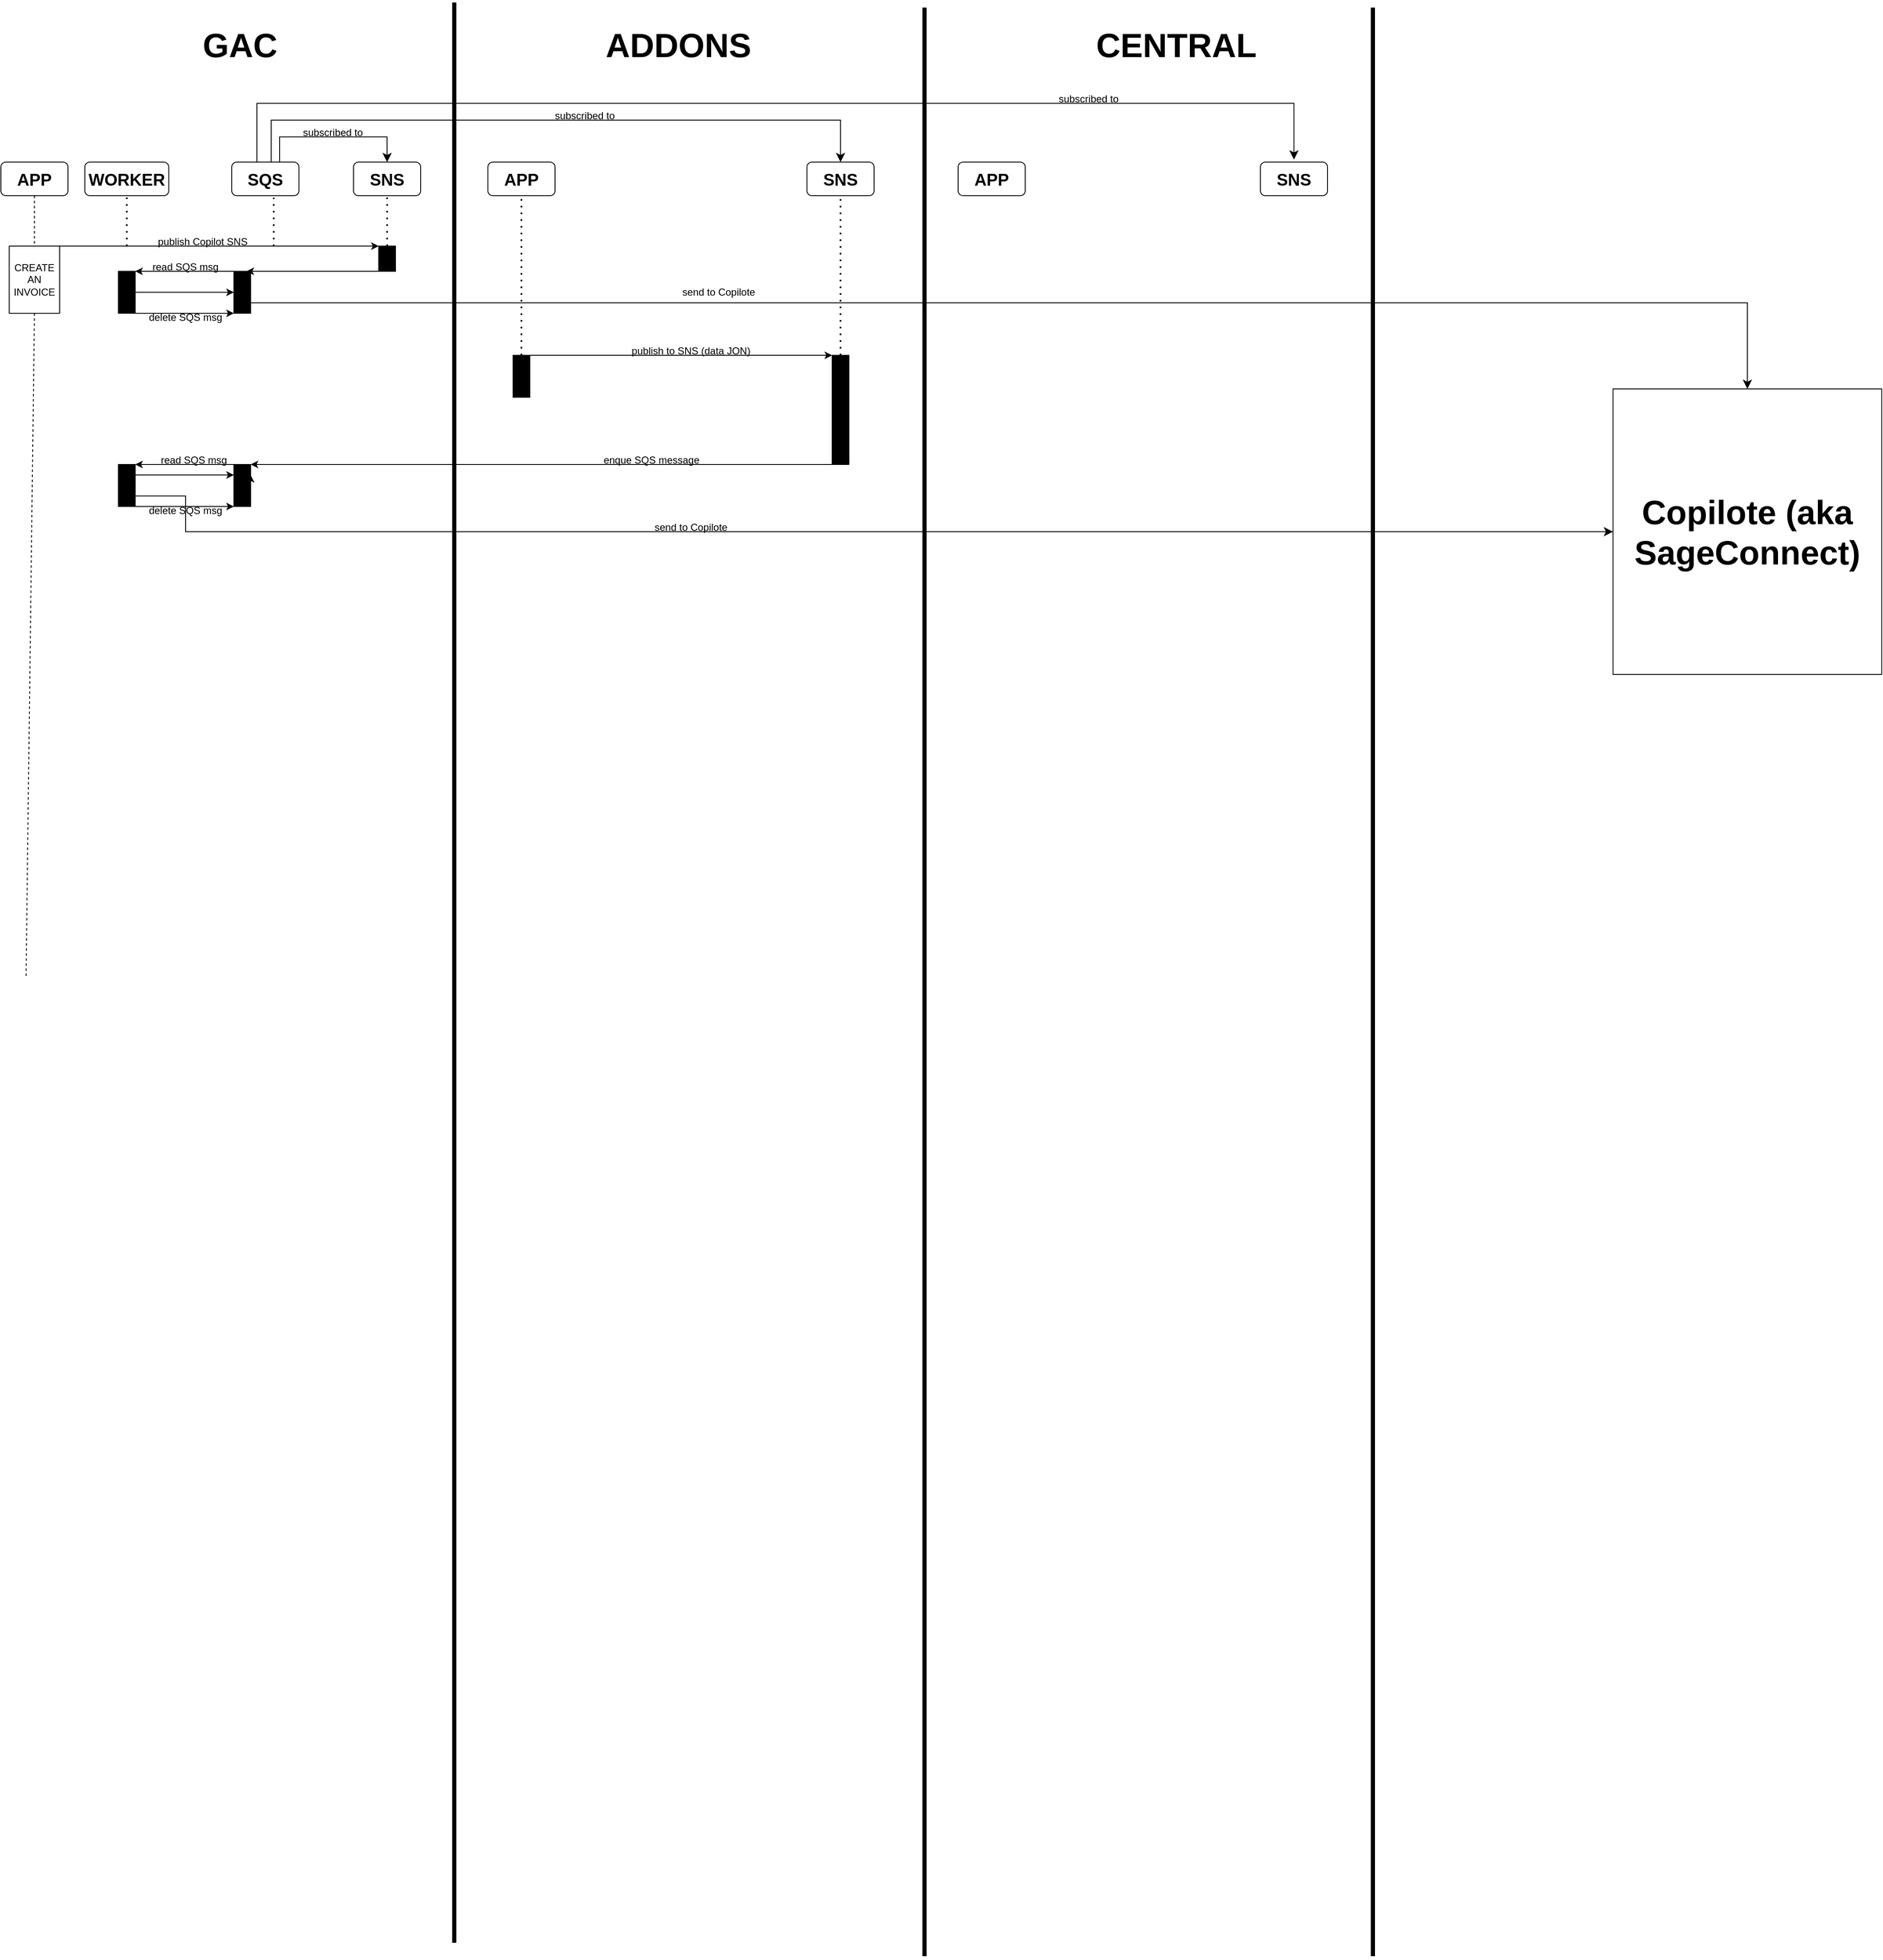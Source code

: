 <mxfile version="22.1.7" type="github">
  <diagram id="R2lEEEUBdFMjLlhIrx00" name="Page-1">
    <mxGraphModel dx="1911" dy="931" grid="1" gridSize="10" guides="1" tooltips="1" connect="1" arrows="1" fold="1" page="1" pageScale="1" pageWidth="1654" pageHeight="2336" math="0" shadow="0" extFonts="Permanent Marker^https://fonts.googleapis.com/css?family=Permanent+Marker">
      <root>
        <mxCell id="0" />
        <mxCell id="1" parent="0" />
        <mxCell id="sgSCLdx6uwZIYYEevwjf-1" value="" style="endArrow=none;html=1;rounded=0;strokeWidth=5;" edge="1" parent="1">
          <mxGeometry width="50" height="50" relative="1" as="geometry">
            <mxPoint x="560" y="2320" as="sourcePoint" />
            <mxPoint x="560" y="10" as="targetPoint" />
          </mxGeometry>
        </mxCell>
        <mxCell id="sgSCLdx6uwZIYYEevwjf-2" value="" style="endArrow=none;html=1;rounded=0;strokeWidth=5;" edge="1" parent="1">
          <mxGeometry width="50" height="50" relative="1" as="geometry">
            <mxPoint x="1120" y="2336" as="sourcePoint" />
            <mxPoint x="1120" y="16" as="targetPoint" />
          </mxGeometry>
        </mxCell>
        <mxCell id="sgSCLdx6uwZIYYEevwjf-5" value="&lt;font style=&quot;&quot;&gt;&lt;b style=&quot;&quot;&gt;&lt;font style=&quot;font-size: 40px;&quot;&gt;CENTRAL&lt;/font&gt;&lt;br&gt;&lt;/b&gt;&lt;/font&gt;" style="text;html=1;strokeColor=none;fillColor=none;align=center;verticalAlign=middle;whiteSpace=wrap;rounded=0;" vertex="1" parent="1">
          <mxGeometry x="1320" y="40" width="200" height="40" as="geometry" />
        </mxCell>
        <mxCell id="sgSCLdx6uwZIYYEevwjf-6" value="&lt;font size=&quot;1&quot; style=&quot;&quot;&gt;&lt;b style=&quot;font-size: 40px;&quot;&gt;ADDONS&lt;/b&gt;&lt;/font&gt;" style="text;html=1;strokeColor=none;fillColor=none;align=center;verticalAlign=middle;whiteSpace=wrap;rounded=0;" vertex="1" parent="1">
          <mxGeometry x="762" y="40" width="130" height="40" as="geometry" />
        </mxCell>
        <mxCell id="sgSCLdx6uwZIYYEevwjf-7" value="&lt;font size=&quot;1&quot; style=&quot;&quot;&gt;&lt;b style=&quot;font-size: 40px;&quot;&gt;GAC&lt;/b&gt;&lt;/font&gt;" style="text;html=1;strokeColor=none;fillColor=none;align=center;verticalAlign=middle;whiteSpace=wrap;rounded=0;" vertex="1" parent="1">
          <mxGeometry x="240" y="40" width="130" height="40" as="geometry" />
        </mxCell>
        <mxCell id="sgSCLdx6uwZIYYEevwjf-9" value="&lt;font style=&quot;font-size: 20px;&quot;&gt;&lt;b&gt;APP&lt;/b&gt;&lt;/font&gt;" style="rounded=1;whiteSpace=wrap;html=1;" vertex="1" parent="1">
          <mxGeometry x="20" y="200" width="80" height="40" as="geometry" />
        </mxCell>
        <mxCell id="sgSCLdx6uwZIYYEevwjf-10" value="&lt;font style=&quot;font-size: 20px;&quot;&gt;&lt;b&gt;WORKER&lt;/b&gt;&lt;/font&gt;" style="rounded=1;whiteSpace=wrap;html=1;" vertex="1" parent="1">
          <mxGeometry x="120" y="200" width="100" height="40" as="geometry" />
        </mxCell>
        <mxCell id="sgSCLdx6uwZIYYEevwjf-11" value="&lt;font style=&quot;font-size: 20px;&quot;&gt;&lt;b&gt;SQS&lt;/b&gt;&lt;/font&gt;" style="rounded=1;whiteSpace=wrap;html=1;" vertex="1" parent="1">
          <mxGeometry x="295" y="200" width="80" height="40" as="geometry" />
        </mxCell>
        <mxCell id="sgSCLdx6uwZIYYEevwjf-12" value="&lt;font style=&quot;font-size: 20px;&quot;&gt;&lt;b&gt;SNS&lt;/b&gt;&lt;/font&gt;" style="rounded=1;whiteSpace=wrap;html=1;" vertex="1" parent="1">
          <mxGeometry x="440" y="200" width="80" height="40" as="geometry" />
        </mxCell>
        <mxCell id="sgSCLdx6uwZIYYEevwjf-14" value="" style="endArrow=none;dashed=1;html=1;rounded=0;exitX=0.5;exitY=1;exitDx=0;exitDy=0;" edge="1" parent="1" source="sgSCLdx6uwZIYYEevwjf-16">
          <mxGeometry width="50" height="50" relative="1" as="geometry">
            <mxPoint x="1060" y="500" as="sourcePoint" />
            <mxPoint x="50" y="1170" as="targetPoint" />
          </mxGeometry>
        </mxCell>
        <mxCell id="sgSCLdx6uwZIYYEevwjf-17" value="" style="endArrow=none;dashed=1;html=1;rounded=0;exitX=0.5;exitY=1;exitDx=0;exitDy=0;" edge="1" parent="1" source="sgSCLdx6uwZIYYEevwjf-9" target="sgSCLdx6uwZIYYEevwjf-16">
          <mxGeometry width="50" height="50" relative="1" as="geometry">
            <mxPoint x="60" y="240" as="sourcePoint" />
            <mxPoint x="50" y="1170" as="targetPoint" />
          </mxGeometry>
        </mxCell>
        <mxCell id="sgSCLdx6uwZIYYEevwjf-16" value="CREATE AN INVOICE" style="rounded=0;whiteSpace=wrap;html=1;" vertex="1" parent="1">
          <mxGeometry x="30" y="300" width="60" height="80" as="geometry" />
        </mxCell>
        <mxCell id="sgSCLdx6uwZIYYEevwjf-19" value="" style="rounded=0;whiteSpace=wrap;html=1;direction=south;fillColor=#000000;" vertex="1" parent="1">
          <mxGeometry x="470" y="300" width="20" height="30" as="geometry" />
        </mxCell>
        <mxCell id="sgSCLdx6uwZIYYEevwjf-20" value="" style="endArrow=classic;html=1;rounded=0;exitX=1;exitY=0;exitDx=0;exitDy=0;entryX=0;entryY=1;entryDx=0;entryDy=0;" edge="1" parent="1" source="sgSCLdx6uwZIYYEevwjf-16" target="sgSCLdx6uwZIYYEevwjf-19">
          <mxGeometry width="50" height="50" relative="1" as="geometry">
            <mxPoint x="1100" y="500" as="sourcePoint" />
            <mxPoint x="1150" y="450" as="targetPoint" />
          </mxGeometry>
        </mxCell>
        <mxCell id="sgSCLdx6uwZIYYEevwjf-21" value="publish Copilot SNS" style="text;html=1;strokeColor=none;fillColor=none;align=center;verticalAlign=middle;whiteSpace=wrap;rounded=0;" vertex="1" parent="1">
          <mxGeometry x="202.5" y="280" width="115" height="30" as="geometry" />
        </mxCell>
        <mxCell id="sgSCLdx6uwZIYYEevwjf-23" value="" style="rounded=0;whiteSpace=wrap;html=1;direction=south;fillColor=#000000;" vertex="1" parent="1">
          <mxGeometry x="160" y="330" width="20" height="50" as="geometry" />
        </mxCell>
        <mxCell id="sgSCLdx6uwZIYYEevwjf-24" value="" style="endArrow=none;dashed=1;html=1;dashPattern=1 3;strokeWidth=2;rounded=0;entryX=0.5;entryY=1;entryDx=0;entryDy=0;" edge="1" parent="1" target="sgSCLdx6uwZIYYEevwjf-10">
          <mxGeometry width="50" height="50" relative="1" as="geometry">
            <mxPoint x="170" y="300" as="sourcePoint" />
            <mxPoint x="840" y="430" as="targetPoint" />
          </mxGeometry>
        </mxCell>
        <mxCell id="sgSCLdx6uwZIYYEevwjf-25" value="" style="rounded=0;whiteSpace=wrap;html=1;direction=south;fillColor=#000000;" vertex="1" parent="1">
          <mxGeometry x="297.5" y="330" width="20" height="50" as="geometry" />
        </mxCell>
        <mxCell id="sgSCLdx6uwZIYYEevwjf-28" value="" style="endArrow=classic;html=1;rounded=0;exitX=1;exitY=1;exitDx=0;exitDy=0;entryX=0;entryY=0.25;entryDx=0;entryDy=0;" edge="1" parent="1" source="sgSCLdx6uwZIYYEevwjf-19" target="sgSCLdx6uwZIYYEevwjf-25">
          <mxGeometry width="50" height="50" relative="1" as="geometry">
            <mxPoint x="790" y="480" as="sourcePoint" />
            <mxPoint x="320" y="330" as="targetPoint" />
          </mxGeometry>
        </mxCell>
        <mxCell id="sgSCLdx6uwZIYYEevwjf-29" value="" style="endArrow=classic;html=1;rounded=0;exitX=0;exitY=1;exitDx=0;exitDy=0;entryX=0;entryY=0;entryDx=0;entryDy=0;" edge="1" parent="1" source="sgSCLdx6uwZIYYEevwjf-25" target="sgSCLdx6uwZIYYEevwjf-23">
          <mxGeometry width="50" height="50" relative="1" as="geometry">
            <mxPoint x="790" y="480" as="sourcePoint" />
            <mxPoint x="840" y="430" as="targetPoint" />
          </mxGeometry>
        </mxCell>
        <mxCell id="sgSCLdx6uwZIYYEevwjf-30" value="read SQS msg" style="text;html=1;strokeColor=none;fillColor=none;align=center;verticalAlign=middle;whiteSpace=wrap;rounded=0;" vertex="1" parent="1">
          <mxGeometry x="185" y="310" width="110" height="30" as="geometry" />
        </mxCell>
        <mxCell id="sgSCLdx6uwZIYYEevwjf-33" value="" style="endArrow=none;dashed=1;html=1;dashPattern=1 3;strokeWidth=2;rounded=0;entryX=0.625;entryY=1.058;entryDx=0;entryDy=0;entryPerimeter=0;" edge="1" parent="1" target="sgSCLdx6uwZIYYEevwjf-11">
          <mxGeometry width="50" height="50" relative="1" as="geometry">
            <mxPoint x="345" y="300" as="sourcePoint" />
            <mxPoint x="840" y="460" as="targetPoint" />
          </mxGeometry>
        </mxCell>
        <mxCell id="sgSCLdx6uwZIYYEevwjf-34" value="" style="endArrow=none;dashed=1;html=1;dashPattern=1 3;strokeWidth=2;rounded=0;entryX=0.5;entryY=1;entryDx=0;entryDy=0;exitX=0;exitY=0.5;exitDx=0;exitDy=0;" edge="1" parent="1" source="sgSCLdx6uwZIYYEevwjf-19" target="sgSCLdx6uwZIYYEevwjf-12">
          <mxGeometry width="50" height="50" relative="1" as="geometry">
            <mxPoint x="790" y="510" as="sourcePoint" />
            <mxPoint x="840" y="460" as="targetPoint" />
          </mxGeometry>
        </mxCell>
        <mxCell id="sgSCLdx6uwZIYYEevwjf-36" value="&lt;font style=&quot;font-size: 20px;&quot;&gt;&lt;b&gt;APP&lt;/b&gt;&lt;/font&gt;" style="rounded=1;whiteSpace=wrap;html=1;" vertex="1" parent="1">
          <mxGeometry x="600" y="200" width="80" height="40" as="geometry" />
        </mxCell>
        <mxCell id="sgSCLdx6uwZIYYEevwjf-37" value="&lt;font style=&quot;font-size: 20px;&quot;&gt;&lt;b&gt;SNS&lt;/b&gt;&lt;/font&gt;" style="rounded=1;whiteSpace=wrap;html=1;" vertex="1" parent="1">
          <mxGeometry x="980" y="200" width="80" height="40" as="geometry" />
        </mxCell>
        <mxCell id="sgSCLdx6uwZIYYEevwjf-38" value="&lt;font style=&quot;font-size: 20px;&quot;&gt;&lt;b&gt;SNS&lt;/b&gt;&lt;/font&gt;" style="rounded=1;whiteSpace=wrap;html=1;" vertex="1" parent="1">
          <mxGeometry x="1520" y="200" width="80" height="40" as="geometry" />
        </mxCell>
        <mxCell id="sgSCLdx6uwZIYYEevwjf-39" value="&lt;font style=&quot;font-size: 20px;&quot;&gt;&lt;b&gt;APP&lt;/b&gt;&lt;/font&gt;" style="rounded=1;whiteSpace=wrap;html=1;" vertex="1" parent="1">
          <mxGeometry x="1160" y="200" width="80" height="40" as="geometry" />
        </mxCell>
        <mxCell id="sgSCLdx6uwZIYYEevwjf-41" value="" style="edgeStyle=segmentEdgeStyle;endArrow=classic;html=1;curved=0;rounded=0;endSize=8;startSize=8;exitX=0.313;exitY=0;exitDx=0;exitDy=0;exitPerimeter=0;" edge="1" parent="1" source="sgSCLdx6uwZIYYEevwjf-11">
          <mxGeometry width="50" height="50" relative="1" as="geometry">
            <mxPoint x="790" y="290" as="sourcePoint" />
            <mxPoint x="1560" y="197" as="targetPoint" />
            <Array as="points">
              <mxPoint x="325" y="200" />
              <mxPoint x="325" y="130" />
              <mxPoint x="1560" y="130" />
            </Array>
          </mxGeometry>
        </mxCell>
        <mxCell id="sgSCLdx6uwZIYYEevwjf-45" value="" style="edgeStyle=segmentEdgeStyle;endArrow=classic;html=1;curved=0;rounded=0;endSize=8;startSize=8;exitX=0.5;exitY=0;exitDx=0;exitDy=0;entryX=0.5;entryY=0;entryDx=0;entryDy=0;" edge="1" parent="1" source="sgSCLdx6uwZIYYEevwjf-11" target="sgSCLdx6uwZIYYEevwjf-37">
          <mxGeometry width="50" height="50" relative="1" as="geometry">
            <mxPoint x="700" y="310" as="sourcePoint" />
            <mxPoint x="750" y="260" as="targetPoint" />
            <Array as="points">
              <mxPoint x="342" y="200" />
              <mxPoint x="342" y="150" />
              <mxPoint x="1020" y="150" />
            </Array>
          </mxGeometry>
        </mxCell>
        <mxCell id="sgSCLdx6uwZIYYEevwjf-46" value="" style="edgeStyle=segmentEdgeStyle;endArrow=classic;html=1;curved=0;rounded=0;endSize=8;startSize=8;" edge="1" parent="1">
          <mxGeometry width="50" height="50" relative="1" as="geometry">
            <mxPoint x="352" y="200" as="sourcePoint" />
            <mxPoint x="480" y="200" as="targetPoint" />
            <Array as="points">
              <mxPoint x="352" y="170" />
              <mxPoint x="480" y="170" />
              <mxPoint x="480" y="200" />
            </Array>
          </mxGeometry>
        </mxCell>
        <mxCell id="sgSCLdx6uwZIYYEevwjf-47" value="subscribed to" style="text;html=1;align=center;verticalAlign=middle;resizable=0;points=[];autosize=1;strokeColor=none;fillColor=none;" vertex="1" parent="1">
          <mxGeometry x="1270" y="110" width="90" height="30" as="geometry" />
        </mxCell>
        <mxCell id="sgSCLdx6uwZIYYEevwjf-48" value="subscribed to" style="text;html=1;align=center;verticalAlign=middle;resizable=0;points=[];autosize=1;strokeColor=none;fillColor=none;" vertex="1" parent="1">
          <mxGeometry x="370" y="150" width="90" height="30" as="geometry" />
        </mxCell>
        <mxCell id="sgSCLdx6uwZIYYEevwjf-50" value="subscribed to" style="text;html=1;align=center;verticalAlign=middle;resizable=0;points=[];autosize=1;strokeColor=none;fillColor=none;" vertex="1" parent="1">
          <mxGeometry x="670" y="130" width="90" height="30" as="geometry" />
        </mxCell>
        <mxCell id="sgSCLdx6uwZIYYEevwjf-51" value="" style="endArrow=classic;html=1;rounded=0;exitX=1;exitY=0;exitDx=0;exitDy=0;entryX=1;entryY=1;entryDx=0;entryDy=0;" edge="1" parent="1" source="sgSCLdx6uwZIYYEevwjf-23" target="sgSCLdx6uwZIYYEevwjf-25">
          <mxGeometry width="50" height="50" relative="1" as="geometry">
            <mxPoint x="530" y="520" as="sourcePoint" />
            <mxPoint x="580" y="470" as="targetPoint" />
          </mxGeometry>
        </mxCell>
        <mxCell id="sgSCLdx6uwZIYYEevwjf-52" value="delete SQS msg" style="text;html=1;strokeColor=none;fillColor=none;align=center;verticalAlign=middle;whiteSpace=wrap;rounded=0;" vertex="1" parent="1">
          <mxGeometry x="195" y="370" width="90" height="30" as="geometry" />
        </mxCell>
        <mxCell id="sgSCLdx6uwZIYYEevwjf-54" value="" style="endArrow=none;html=1;rounded=0;strokeWidth=5;" edge="1" parent="1">
          <mxGeometry width="50" height="50" relative="1" as="geometry">
            <mxPoint x="1654" y="2336" as="sourcePoint" />
            <mxPoint x="1654" y="16" as="targetPoint" />
          </mxGeometry>
        </mxCell>
        <mxCell id="sgSCLdx6uwZIYYEevwjf-55" value="&lt;h3&gt;&lt;font style=&quot;font-size: 40px;&quot;&gt;Copilote (aka SageConnect)&lt;/font&gt;&lt;/h3&gt;" style="rounded=0;whiteSpace=wrap;html=1;" vertex="1" parent="1">
          <mxGeometry x="1940" y="470" width="320" height="340" as="geometry" />
        </mxCell>
        <mxCell id="sgSCLdx6uwZIYYEevwjf-56" value="" style="edgeStyle=segmentEdgeStyle;endArrow=classic;html=1;curved=0;rounded=0;endSize=8;startSize=8;exitX=0.75;exitY=0;exitDx=0;exitDy=0;entryX=0.5;entryY=0;entryDx=0;entryDy=0;" edge="1" parent="1" source="sgSCLdx6uwZIYYEevwjf-25" target="sgSCLdx6uwZIYYEevwjf-55">
          <mxGeometry width="50" height="50" relative="1" as="geometry">
            <mxPoint x="1110" y="520" as="sourcePoint" />
            <mxPoint x="2100" y="460" as="targetPoint" />
            <Array as="points">
              <mxPoint x="2100" y="368" />
            </Array>
          </mxGeometry>
        </mxCell>
        <mxCell id="sgSCLdx6uwZIYYEevwjf-57" value="send to Copilote" style="text;html=1;strokeColor=none;fillColor=none;align=center;verticalAlign=middle;whiteSpace=wrap;rounded=0;" vertex="1" parent="1">
          <mxGeometry x="810" y="340" width="130" height="30" as="geometry" />
        </mxCell>
        <mxCell id="sgSCLdx6uwZIYYEevwjf-60" value="" style="rounded=0;whiteSpace=wrap;html=1;direction=south;fillColor=#000000;" vertex="1" parent="1">
          <mxGeometry x="630" y="430" width="20" height="50" as="geometry" />
        </mxCell>
        <mxCell id="sgSCLdx6uwZIYYEevwjf-61" value="" style="rounded=0;whiteSpace=wrap;html=1;direction=south;fillColor=#000000;" vertex="1" parent="1">
          <mxGeometry x="1010" y="430" width="20" height="130" as="geometry" />
        </mxCell>
        <mxCell id="sgSCLdx6uwZIYYEevwjf-62" value="" style="endArrow=classic;html=1;rounded=0;exitX=0;exitY=0;exitDx=0;exitDy=0;entryX=0;entryY=1;entryDx=0;entryDy=0;" edge="1" parent="1" source="sgSCLdx6uwZIYYEevwjf-60" target="sgSCLdx6uwZIYYEevwjf-61">
          <mxGeometry width="50" height="50" relative="1" as="geometry">
            <mxPoint x="900" y="550" as="sourcePoint" />
            <mxPoint x="950" y="500" as="targetPoint" />
          </mxGeometry>
        </mxCell>
        <mxCell id="sgSCLdx6uwZIYYEevwjf-63" value="" style="rounded=0;whiteSpace=wrap;html=1;direction=south;fillColor=#000000;" vertex="1" parent="1">
          <mxGeometry x="160" y="560" width="20" height="50" as="geometry" />
        </mxCell>
        <mxCell id="sgSCLdx6uwZIYYEevwjf-64" value="" style="rounded=0;whiteSpace=wrap;html=1;direction=south;fillColor=#000000;" vertex="1" parent="1">
          <mxGeometry x="297.5" y="560" width="20" height="50" as="geometry" />
        </mxCell>
        <mxCell id="sgSCLdx6uwZIYYEevwjf-65" value="" style="endArrow=classic;html=1;rounded=0;exitX=1;exitY=1;exitDx=0;exitDy=0;entryX=0;entryY=0;entryDx=0;entryDy=0;" edge="1" parent="1" source="sgSCLdx6uwZIYYEevwjf-61" target="sgSCLdx6uwZIYYEevwjf-64">
          <mxGeometry width="50" height="50" relative="1" as="geometry">
            <mxPoint x="900" y="550" as="sourcePoint" />
            <mxPoint x="950" y="500" as="targetPoint" />
          </mxGeometry>
        </mxCell>
        <mxCell id="sgSCLdx6uwZIYYEevwjf-66" style="edgeStyle=orthogonalEdgeStyle;rounded=0;orthogonalLoop=1;jettySize=auto;html=1;exitX=0.5;exitY=1;exitDx=0;exitDy=0;entryX=0.25;entryY=0;entryDx=0;entryDy=0;" edge="1" parent="1" source="sgSCLdx6uwZIYYEevwjf-64" target="sgSCLdx6uwZIYYEevwjf-64">
          <mxGeometry relative="1" as="geometry" />
        </mxCell>
        <mxCell id="sgSCLdx6uwZIYYEevwjf-67" value="publish to SNS (data JON)" style="text;html=1;strokeColor=none;fillColor=none;align=center;verticalAlign=middle;whiteSpace=wrap;rounded=0;" vertex="1" parent="1">
          <mxGeometry x="762" y="410" width="160" height="30" as="geometry" />
        </mxCell>
        <mxCell id="sgSCLdx6uwZIYYEevwjf-69" value="enque SQS message" style="text;html=1;strokeColor=none;fillColor=none;align=center;verticalAlign=middle;whiteSpace=wrap;rounded=0;" vertex="1" parent="1">
          <mxGeometry x="730" y="540" width="130" height="30" as="geometry" />
        </mxCell>
        <mxCell id="sgSCLdx6uwZIYYEevwjf-70" value="" style="endArrow=none;dashed=1;html=1;dashPattern=1 3;strokeWidth=2;rounded=0;entryX=0.5;entryY=1;entryDx=0;entryDy=0;exitX=0;exitY=0.5;exitDx=0;exitDy=0;" edge="1" parent="1" source="sgSCLdx6uwZIYYEevwjf-61" target="sgSCLdx6uwZIYYEevwjf-37">
          <mxGeometry width="50" height="50" relative="1" as="geometry">
            <mxPoint x="1030" y="550" as="sourcePoint" />
            <mxPoint x="1080" y="500" as="targetPoint" />
          </mxGeometry>
        </mxCell>
        <mxCell id="sgSCLdx6uwZIYYEevwjf-71" value="" style="endArrow=none;dashed=1;html=1;dashPattern=1 3;strokeWidth=2;rounded=0;entryX=0.5;entryY=1;entryDx=0;entryDy=0;exitX=0;exitY=0.5;exitDx=0;exitDy=0;" edge="1" parent="1" source="sgSCLdx6uwZIYYEevwjf-60" target="sgSCLdx6uwZIYYEevwjf-36">
          <mxGeometry width="50" height="50" relative="1" as="geometry">
            <mxPoint x="1030" y="550" as="sourcePoint" />
            <mxPoint x="1080" y="500" as="targetPoint" />
          </mxGeometry>
        </mxCell>
        <mxCell id="sgSCLdx6uwZIYYEevwjf-72" value="" style="endArrow=classic;html=1;rounded=0;exitX=0.5;exitY=0;exitDx=0;exitDy=0;entryX=0.5;entryY=1;entryDx=0;entryDy=0;" edge="1" parent="1" source="sgSCLdx6uwZIYYEevwjf-23" target="sgSCLdx6uwZIYYEevwjf-25">
          <mxGeometry width="50" height="50" relative="1" as="geometry">
            <mxPoint x="790" y="620" as="sourcePoint" />
            <mxPoint x="840" y="570" as="targetPoint" />
          </mxGeometry>
        </mxCell>
        <mxCell id="sgSCLdx6uwZIYYEevwjf-73" value="" style="endArrow=classic;html=1;rounded=0;exitX=0;exitY=1;exitDx=0;exitDy=0;entryX=0;entryY=0;entryDx=0;entryDy=0;" edge="1" parent="1" source="sgSCLdx6uwZIYYEevwjf-64" target="sgSCLdx6uwZIYYEevwjf-63">
          <mxGeometry width="50" height="50" relative="1" as="geometry">
            <mxPoint x="790" y="620" as="sourcePoint" />
            <mxPoint x="840" y="570" as="targetPoint" />
          </mxGeometry>
        </mxCell>
        <mxCell id="sgSCLdx6uwZIYYEevwjf-76" value="" style="endArrow=classic;html=1;rounded=0;exitX=0.25;exitY=0;exitDx=0;exitDy=0;entryX=0.25;entryY=1;entryDx=0;entryDy=0;" edge="1" parent="1" source="sgSCLdx6uwZIYYEevwjf-63" target="sgSCLdx6uwZIYYEevwjf-64">
          <mxGeometry width="50" height="50" relative="1" as="geometry">
            <mxPoint x="790" y="620" as="sourcePoint" />
            <mxPoint x="300" y="585" as="targetPoint" />
          </mxGeometry>
        </mxCell>
        <mxCell id="sgSCLdx6uwZIYYEevwjf-77" value="" style="endArrow=classic;html=1;rounded=0;exitX=1;exitY=0;exitDx=0;exitDy=0;entryX=1;entryY=1;entryDx=0;entryDy=0;" edge="1" parent="1" source="sgSCLdx6uwZIYYEevwjf-63" target="sgSCLdx6uwZIYYEevwjf-64">
          <mxGeometry width="50" height="50" relative="1" as="geometry">
            <mxPoint x="790" y="620" as="sourcePoint" />
            <mxPoint x="840" y="570" as="targetPoint" />
          </mxGeometry>
        </mxCell>
        <mxCell id="sgSCLdx6uwZIYYEevwjf-78" value="" style="edgeStyle=segmentEdgeStyle;endArrow=classic;html=1;curved=0;rounded=0;endSize=8;startSize=8;exitX=0.75;exitY=0;exitDx=0;exitDy=0;entryX=0;entryY=0.5;entryDx=0;entryDy=0;" edge="1" parent="1" source="sgSCLdx6uwZIYYEevwjf-63" target="sgSCLdx6uwZIYYEevwjf-55">
          <mxGeometry width="50" height="50" relative="1" as="geometry">
            <mxPoint x="790" y="650" as="sourcePoint" />
            <mxPoint x="1540" y="640" as="targetPoint" />
            <Array as="points">
              <mxPoint x="240" y="598" />
              <mxPoint x="240" y="640" />
            </Array>
          </mxGeometry>
        </mxCell>
        <mxCell id="sgSCLdx6uwZIYYEevwjf-79" value="read SQS msg" style="text;html=1;strokeColor=none;fillColor=none;align=center;verticalAlign=middle;whiteSpace=wrap;rounded=0;" vertex="1" parent="1">
          <mxGeometry x="195" y="540" width="110" height="30" as="geometry" />
        </mxCell>
        <mxCell id="sgSCLdx6uwZIYYEevwjf-81" value="delete SQS msg" style="text;html=1;strokeColor=none;fillColor=none;align=center;verticalAlign=middle;whiteSpace=wrap;rounded=0;" vertex="1" parent="1">
          <mxGeometry x="195" y="600" width="90" height="30" as="geometry" />
        </mxCell>
        <mxCell id="sgSCLdx6uwZIYYEevwjf-82" value="send to Copilote" style="text;html=1;strokeColor=none;fillColor=none;align=center;verticalAlign=middle;whiteSpace=wrap;rounded=0;" vertex="1" parent="1">
          <mxGeometry x="777" y="620" width="130" height="30" as="geometry" />
        </mxCell>
      </root>
    </mxGraphModel>
  </diagram>
</mxfile>

